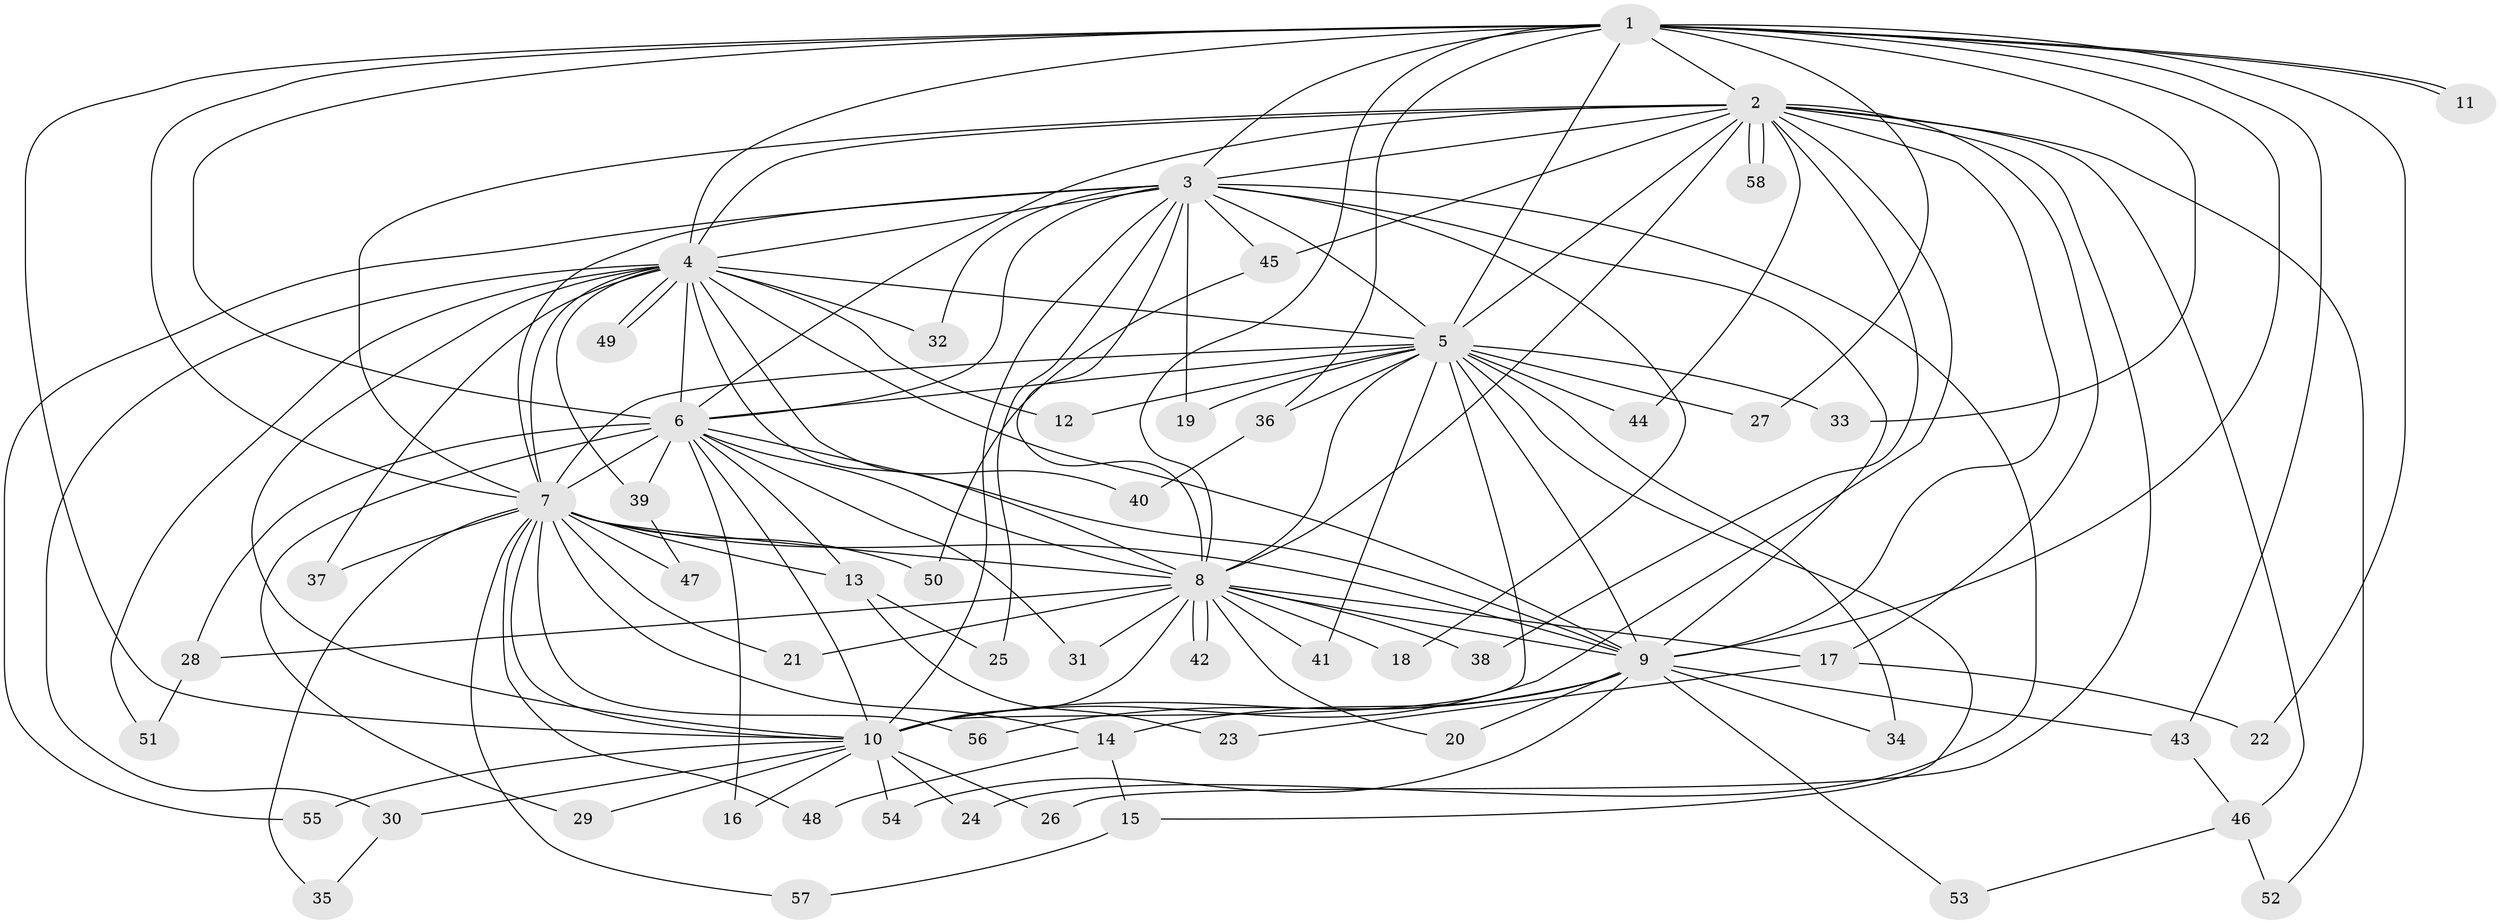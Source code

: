 // coarse degree distribution, {13: 0.022727272727272728, 16: 0.045454545454545456, 14: 0.022727272727272728, 17: 0.045454545454545456, 12: 0.022727272727272728, 19: 0.022727272727272728, 15: 0.045454545454545456, 2: 0.5909090909090909, 3: 0.13636363636363635, 4: 0.045454545454545456}
// Generated by graph-tools (version 1.1) at 2025/41/03/06/25 10:41:39]
// undirected, 58 vertices, 141 edges
graph export_dot {
graph [start="1"]
  node [color=gray90,style=filled];
  1;
  2;
  3;
  4;
  5;
  6;
  7;
  8;
  9;
  10;
  11;
  12;
  13;
  14;
  15;
  16;
  17;
  18;
  19;
  20;
  21;
  22;
  23;
  24;
  25;
  26;
  27;
  28;
  29;
  30;
  31;
  32;
  33;
  34;
  35;
  36;
  37;
  38;
  39;
  40;
  41;
  42;
  43;
  44;
  45;
  46;
  47;
  48;
  49;
  50;
  51;
  52;
  53;
  54;
  55;
  56;
  57;
  58;
  1 -- 2;
  1 -- 3;
  1 -- 4;
  1 -- 5;
  1 -- 6;
  1 -- 7;
  1 -- 8;
  1 -- 9;
  1 -- 10;
  1 -- 11;
  1 -- 11;
  1 -- 22;
  1 -- 27;
  1 -- 33;
  1 -- 36;
  1 -- 43;
  2 -- 3;
  2 -- 4;
  2 -- 5;
  2 -- 6;
  2 -- 7;
  2 -- 8;
  2 -- 9;
  2 -- 10;
  2 -- 17;
  2 -- 26;
  2 -- 38;
  2 -- 44;
  2 -- 45;
  2 -- 46;
  2 -- 52;
  2 -- 58;
  2 -- 58;
  3 -- 4;
  3 -- 5;
  3 -- 6;
  3 -- 7;
  3 -- 8;
  3 -- 9;
  3 -- 10;
  3 -- 18;
  3 -- 19;
  3 -- 24;
  3 -- 25;
  3 -- 32;
  3 -- 45;
  3 -- 55;
  4 -- 5;
  4 -- 6;
  4 -- 7;
  4 -- 8;
  4 -- 9;
  4 -- 10;
  4 -- 12;
  4 -- 30;
  4 -- 32;
  4 -- 37;
  4 -- 39;
  4 -- 40;
  4 -- 49;
  4 -- 49;
  4 -- 51;
  5 -- 6;
  5 -- 7;
  5 -- 8;
  5 -- 9;
  5 -- 10;
  5 -- 12;
  5 -- 15;
  5 -- 19;
  5 -- 27;
  5 -- 33;
  5 -- 34;
  5 -- 36;
  5 -- 41;
  5 -- 44;
  6 -- 7;
  6 -- 8;
  6 -- 9;
  6 -- 10;
  6 -- 13;
  6 -- 16;
  6 -- 28;
  6 -- 29;
  6 -- 31;
  6 -- 39;
  7 -- 8;
  7 -- 9;
  7 -- 10;
  7 -- 13;
  7 -- 14;
  7 -- 21;
  7 -- 35;
  7 -- 37;
  7 -- 47;
  7 -- 48;
  7 -- 50;
  7 -- 56;
  7 -- 57;
  8 -- 9;
  8 -- 10;
  8 -- 17;
  8 -- 18;
  8 -- 20;
  8 -- 21;
  8 -- 28;
  8 -- 31;
  8 -- 38;
  8 -- 41;
  8 -- 42;
  8 -- 42;
  9 -- 10;
  9 -- 14;
  9 -- 20;
  9 -- 34;
  9 -- 43;
  9 -- 53;
  9 -- 54;
  9 -- 56;
  10 -- 16;
  10 -- 24;
  10 -- 26;
  10 -- 29;
  10 -- 30;
  10 -- 54;
  10 -- 55;
  13 -- 23;
  13 -- 25;
  14 -- 15;
  14 -- 48;
  15 -- 57;
  17 -- 22;
  17 -- 23;
  28 -- 51;
  30 -- 35;
  36 -- 40;
  39 -- 47;
  43 -- 46;
  45 -- 50;
  46 -- 52;
  46 -- 53;
}
